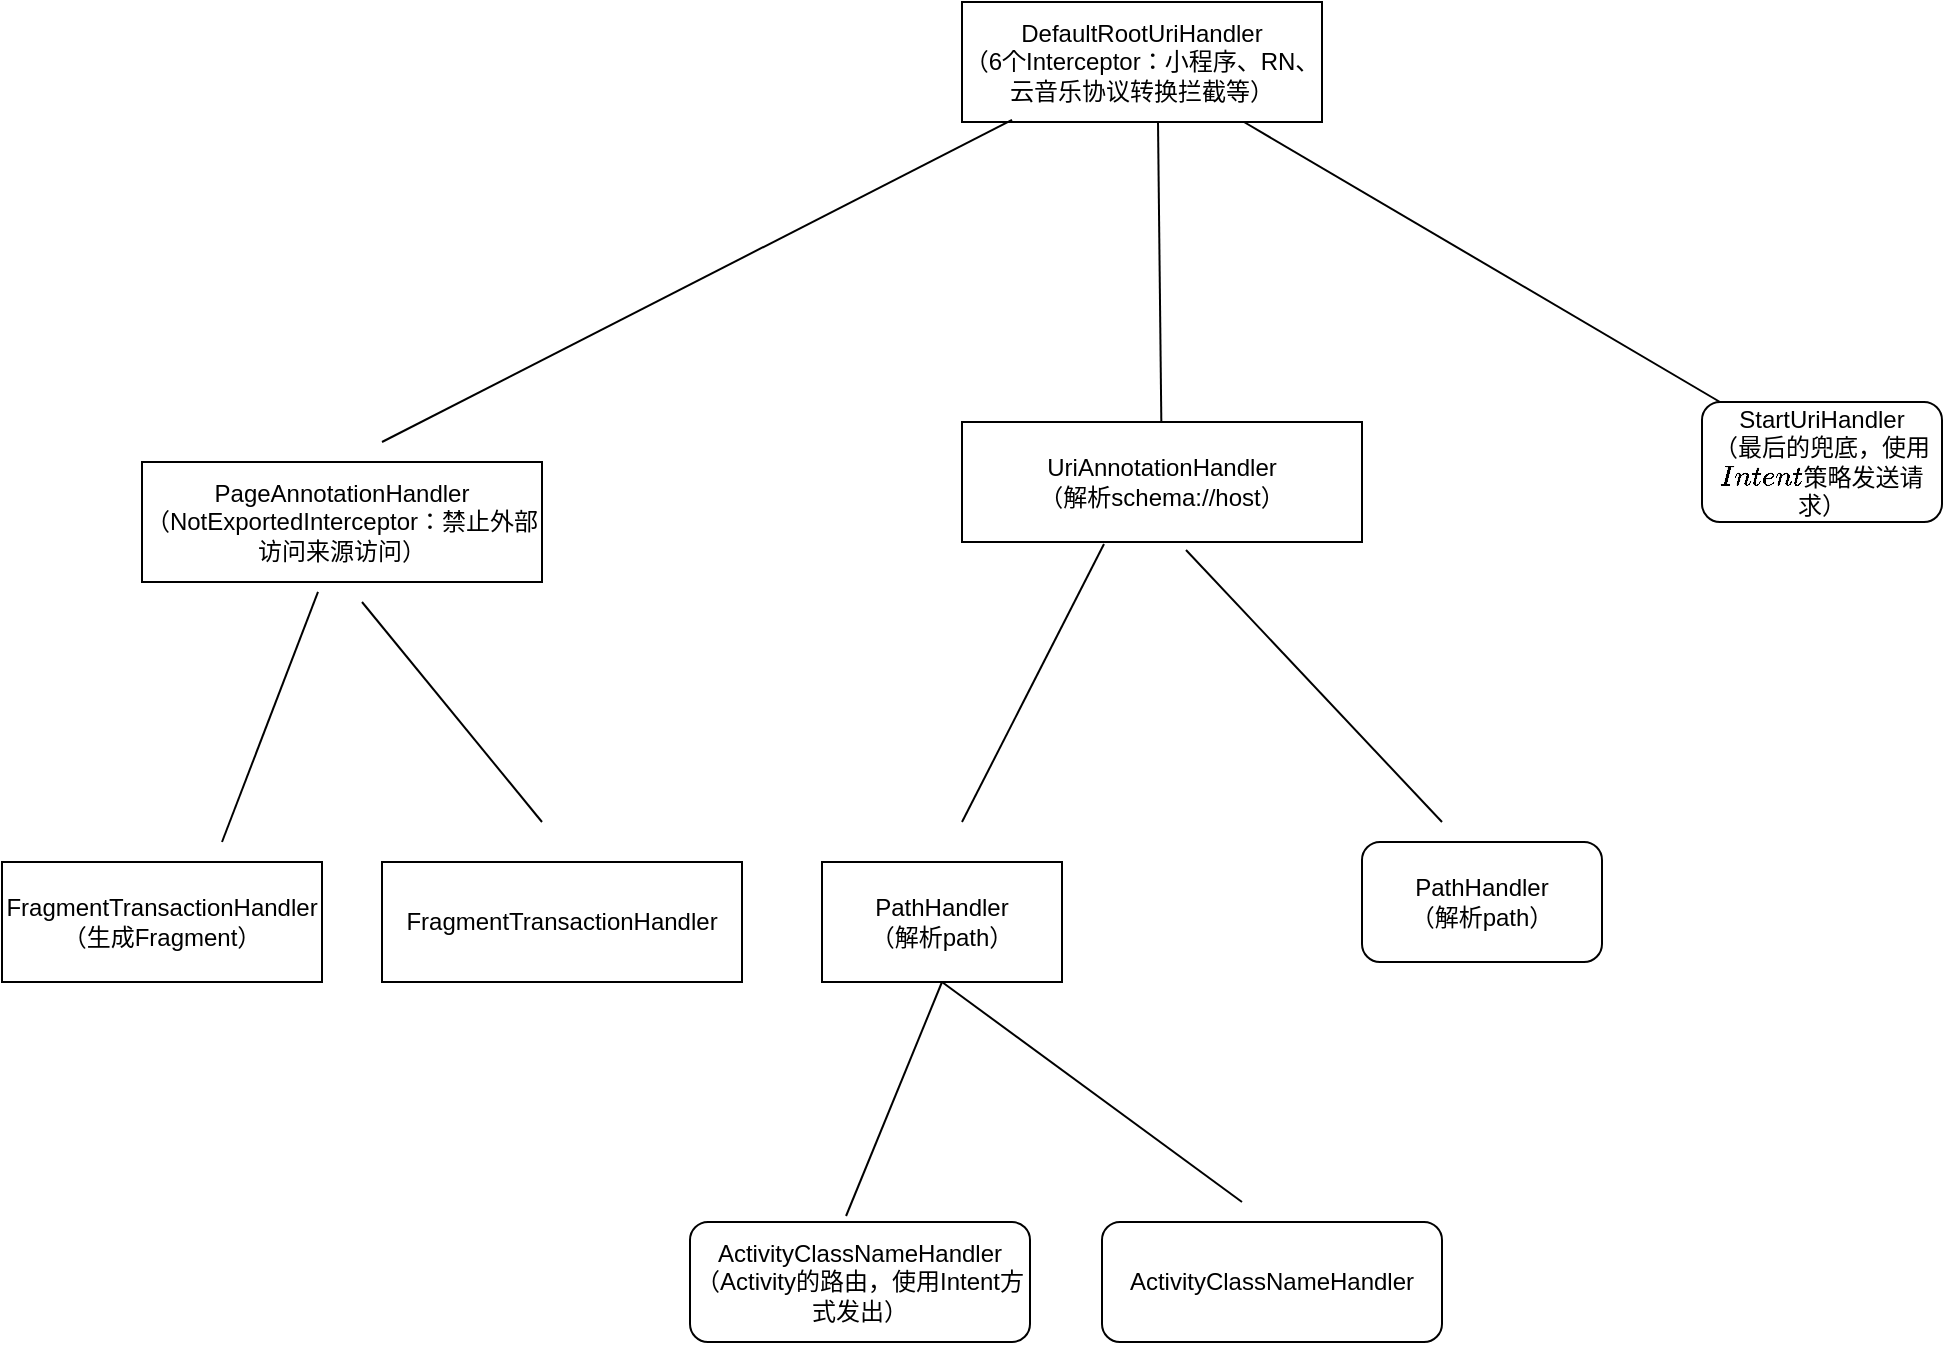 <mxfile version="15.3.0" type="github">
  <diagram id="7pLh0y11btY1tc2sNlG6" name="Page-1">
    <mxGraphModel dx="1298" dy="947" grid="1" gridSize="10" guides="1" tooltips="1" connect="1" arrows="1" fold="1" page="1" pageScale="1" pageWidth="827" pageHeight="1169" math="0" shadow="0">
      <root>
        <mxCell id="0" />
        <mxCell id="1" parent="0" />
        <mxCell id="R-9BC0vz824daVHEw6lP-1" value="DefaultRootUriHandler&lt;br&gt;（6个Interceptor：小程序、RN、云音乐协议转换拦截等）" style="rounded=0;whiteSpace=wrap;html=1;" vertex="1" parent="1">
          <mxGeometry x="550" y="190" width="180" height="60" as="geometry" />
        </mxCell>
        <mxCell id="R-9BC0vz824daVHEw6lP-2" value="PageAnnotationHandler&lt;br&gt;（NotExportedInterceptor：禁止外部访问来源访问）" style="rounded=0;whiteSpace=wrap;html=1;" vertex="1" parent="1">
          <mxGeometry x="140" y="420" width="200" height="60" as="geometry" />
        </mxCell>
        <mxCell id="R-9BC0vz824daVHEw6lP-3" value="FragmentTransactionHandler&lt;br&gt;（生成Fragment）" style="rounded=0;whiteSpace=wrap;html=1;" vertex="1" parent="1">
          <mxGeometry x="70" y="620" width="160" height="60" as="geometry" />
        </mxCell>
        <mxCell id="R-9BC0vz824daVHEw6lP-5" style="edgeStyle=orthogonalEdgeStyle;rounded=0;orthogonalLoop=1;jettySize=auto;html=1;exitX=1;exitY=0.5;exitDx=0;exitDy=0;" edge="1" parent="1" source="R-9BC0vz824daVHEw6lP-4">
          <mxGeometry relative="1" as="geometry">
            <mxPoint x="420" y="650" as="targetPoint" />
          </mxGeometry>
        </mxCell>
        <mxCell id="R-9BC0vz824daVHEw6lP-4" value="FragmentTransactionHandler" style="rounded=0;whiteSpace=wrap;html=1;" vertex="1" parent="1">
          <mxGeometry x="260" y="620" width="180" height="60" as="geometry" />
        </mxCell>
        <mxCell id="R-9BC0vz824daVHEw6lP-8" value="" style="endArrow=none;html=1;entryX=0.139;entryY=0.983;entryDx=0;entryDy=0;entryPerimeter=0;" edge="1" parent="1" target="R-9BC0vz824daVHEw6lP-1">
          <mxGeometry width="50" height="50" relative="1" as="geometry">
            <mxPoint x="260" y="410" as="sourcePoint" />
            <mxPoint x="320" y="350" as="targetPoint" />
          </mxGeometry>
        </mxCell>
        <mxCell id="R-9BC0vz824daVHEw6lP-9" value="" style="endArrow=none;html=1;exitX=0.44;exitY=1.083;exitDx=0;exitDy=0;exitPerimeter=0;" edge="1" parent="1" source="R-9BC0vz824daVHEw6lP-2">
          <mxGeometry width="50" height="50" relative="1" as="geometry">
            <mxPoint x="180" y="490" as="sourcePoint" />
            <mxPoint x="180" y="610" as="targetPoint" />
          </mxGeometry>
        </mxCell>
        <mxCell id="R-9BC0vz824daVHEw6lP-10" value="" style="endArrow=none;html=1;" edge="1" parent="1">
          <mxGeometry width="50" height="50" relative="1" as="geometry">
            <mxPoint x="250" y="490" as="sourcePoint" />
            <mxPoint x="340" y="600" as="targetPoint" />
          </mxGeometry>
        </mxCell>
        <mxCell id="R-9BC0vz824daVHEw6lP-11" value="UriAnnotationHandler&lt;br&gt;（解析schema://host）" style="rounded=0;whiteSpace=wrap;html=1;" vertex="1" parent="1">
          <mxGeometry x="550" y="400" width="200" height="60" as="geometry" />
        </mxCell>
        <mxCell id="R-9BC0vz824daVHEw6lP-12" value="PathHandler&lt;br&gt;（解析path）" style="rounded=0;whiteSpace=wrap;html=1;" vertex="1" parent="1">
          <mxGeometry x="480" y="620" width="120" height="60" as="geometry" />
        </mxCell>
        <mxCell id="R-9BC0vz824daVHEw6lP-13" value="&lt;span&gt;PathHandler&lt;/span&gt;&lt;br&gt;&lt;span&gt;（解析path）&lt;/span&gt;" style="rounded=1;whiteSpace=wrap;html=1;" vertex="1" parent="1">
          <mxGeometry x="750" y="610" width="120" height="60" as="geometry" />
        </mxCell>
        <mxCell id="R-9BC0vz824daVHEw6lP-16" value="" style="endArrow=none;html=1;entryX=0.355;entryY=1.017;entryDx=0;entryDy=0;entryPerimeter=0;" edge="1" parent="1" target="R-9BC0vz824daVHEw6lP-11">
          <mxGeometry width="50" height="50" relative="1" as="geometry">
            <mxPoint x="550" y="600" as="sourcePoint" />
            <mxPoint x="600" y="520" as="targetPoint" />
          </mxGeometry>
        </mxCell>
        <mxCell id="R-9BC0vz824daVHEw6lP-17" value="" style="endArrow=none;html=1;exitX=0.56;exitY=1.067;exitDx=0;exitDy=0;exitPerimeter=0;" edge="1" parent="1" source="R-9BC0vz824daVHEw6lP-11">
          <mxGeometry width="50" height="50" relative="1" as="geometry">
            <mxPoint x="660" y="540" as="sourcePoint" />
            <mxPoint x="790" y="600" as="targetPoint" />
          </mxGeometry>
        </mxCell>
        <mxCell id="R-9BC0vz824daVHEw6lP-18" value="ActivityClassNameHandler&lt;br&gt;（Activity的路由，使用Intent方式发出）" style="rounded=1;whiteSpace=wrap;html=1;" vertex="1" parent="1">
          <mxGeometry x="414" y="800" width="170" height="60" as="geometry" />
        </mxCell>
        <mxCell id="R-9BC0vz824daVHEw6lP-19" value="ActivityClassNameHandler" style="rounded=1;whiteSpace=wrap;html=1;" vertex="1" parent="1">
          <mxGeometry x="620" y="800" width="170" height="60" as="geometry" />
        </mxCell>
        <mxCell id="R-9BC0vz824daVHEw6lP-20" value="" style="endArrow=none;html=1;entryX=0.5;entryY=1;entryDx=0;entryDy=0;exitX=0.459;exitY=-0.05;exitDx=0;exitDy=0;exitPerimeter=0;" edge="1" parent="1" source="R-9BC0vz824daVHEw6lP-18" target="R-9BC0vz824daVHEw6lP-12">
          <mxGeometry width="50" height="50" relative="1" as="geometry">
            <mxPoint x="500" y="770" as="sourcePoint" />
            <mxPoint x="390" y="450" as="targetPoint" />
          </mxGeometry>
        </mxCell>
        <mxCell id="R-9BC0vz824daVHEw6lP-22" value="StartUriHandler&lt;br&gt;（最后的兜底，使用 `Intent`策略发送请求）" style="rounded=1;whiteSpace=wrap;html=1;" vertex="1" parent="1">
          <mxGeometry x="920" y="390" width="120" height="60" as="geometry" />
        </mxCell>
        <mxCell id="R-9BC0vz824daVHEw6lP-26" value="" style="endArrow=none;html=1;" edge="1" parent="1">
          <mxGeometry width="50" height="50" relative="1" as="geometry">
            <mxPoint x="690" y="790" as="sourcePoint" />
            <mxPoint x="540" y="680" as="targetPoint" />
          </mxGeometry>
        </mxCell>
        <mxCell id="R-9BC0vz824daVHEw6lP-27" value="" style="endArrow=none;html=1;" edge="1" parent="1" source="R-9BC0vz824daVHEw6lP-11">
          <mxGeometry width="50" height="50" relative="1" as="geometry">
            <mxPoint x="550" y="500" as="sourcePoint" />
            <mxPoint x="648" y="250" as="targetPoint" />
          </mxGeometry>
        </mxCell>
        <mxCell id="R-9BC0vz824daVHEw6lP-28" value="" style="endArrow=none;html=1;" edge="1" parent="1" source="R-9BC0vz824daVHEw6lP-1" target="R-9BC0vz824daVHEw6lP-22">
          <mxGeometry width="50" height="50" relative="1" as="geometry">
            <mxPoint x="730" y="260" as="sourcePoint" />
            <mxPoint x="600" y="450" as="targetPoint" />
          </mxGeometry>
        </mxCell>
      </root>
    </mxGraphModel>
  </diagram>
</mxfile>
